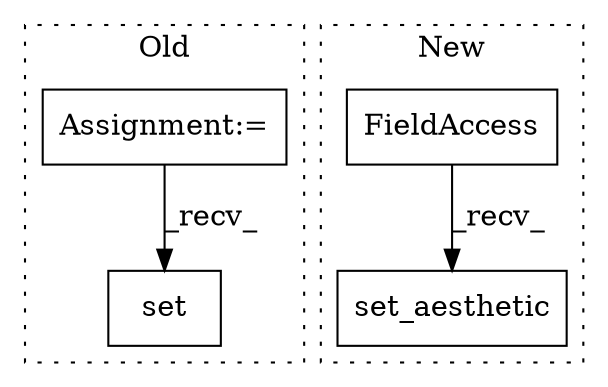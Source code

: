 digraph G {
subgraph cluster0 {
1 [label="set" a="32" s="3630" l="5" shape="box"];
3 [label="Assignment:=" a="7" s="3496" l="8" shape="box"];
label = "Old";
style="dotted";
}
subgraph cluster1 {
2 [label="set_aesthetic" a="32" s="3559" l="15" shape="box"];
4 [label="FieldAccess" a="22" s="3541" l="11" shape="box"];
label = "New";
style="dotted";
}
3 -> 1 [label="_recv_"];
4 -> 2 [label="_recv_"];
}